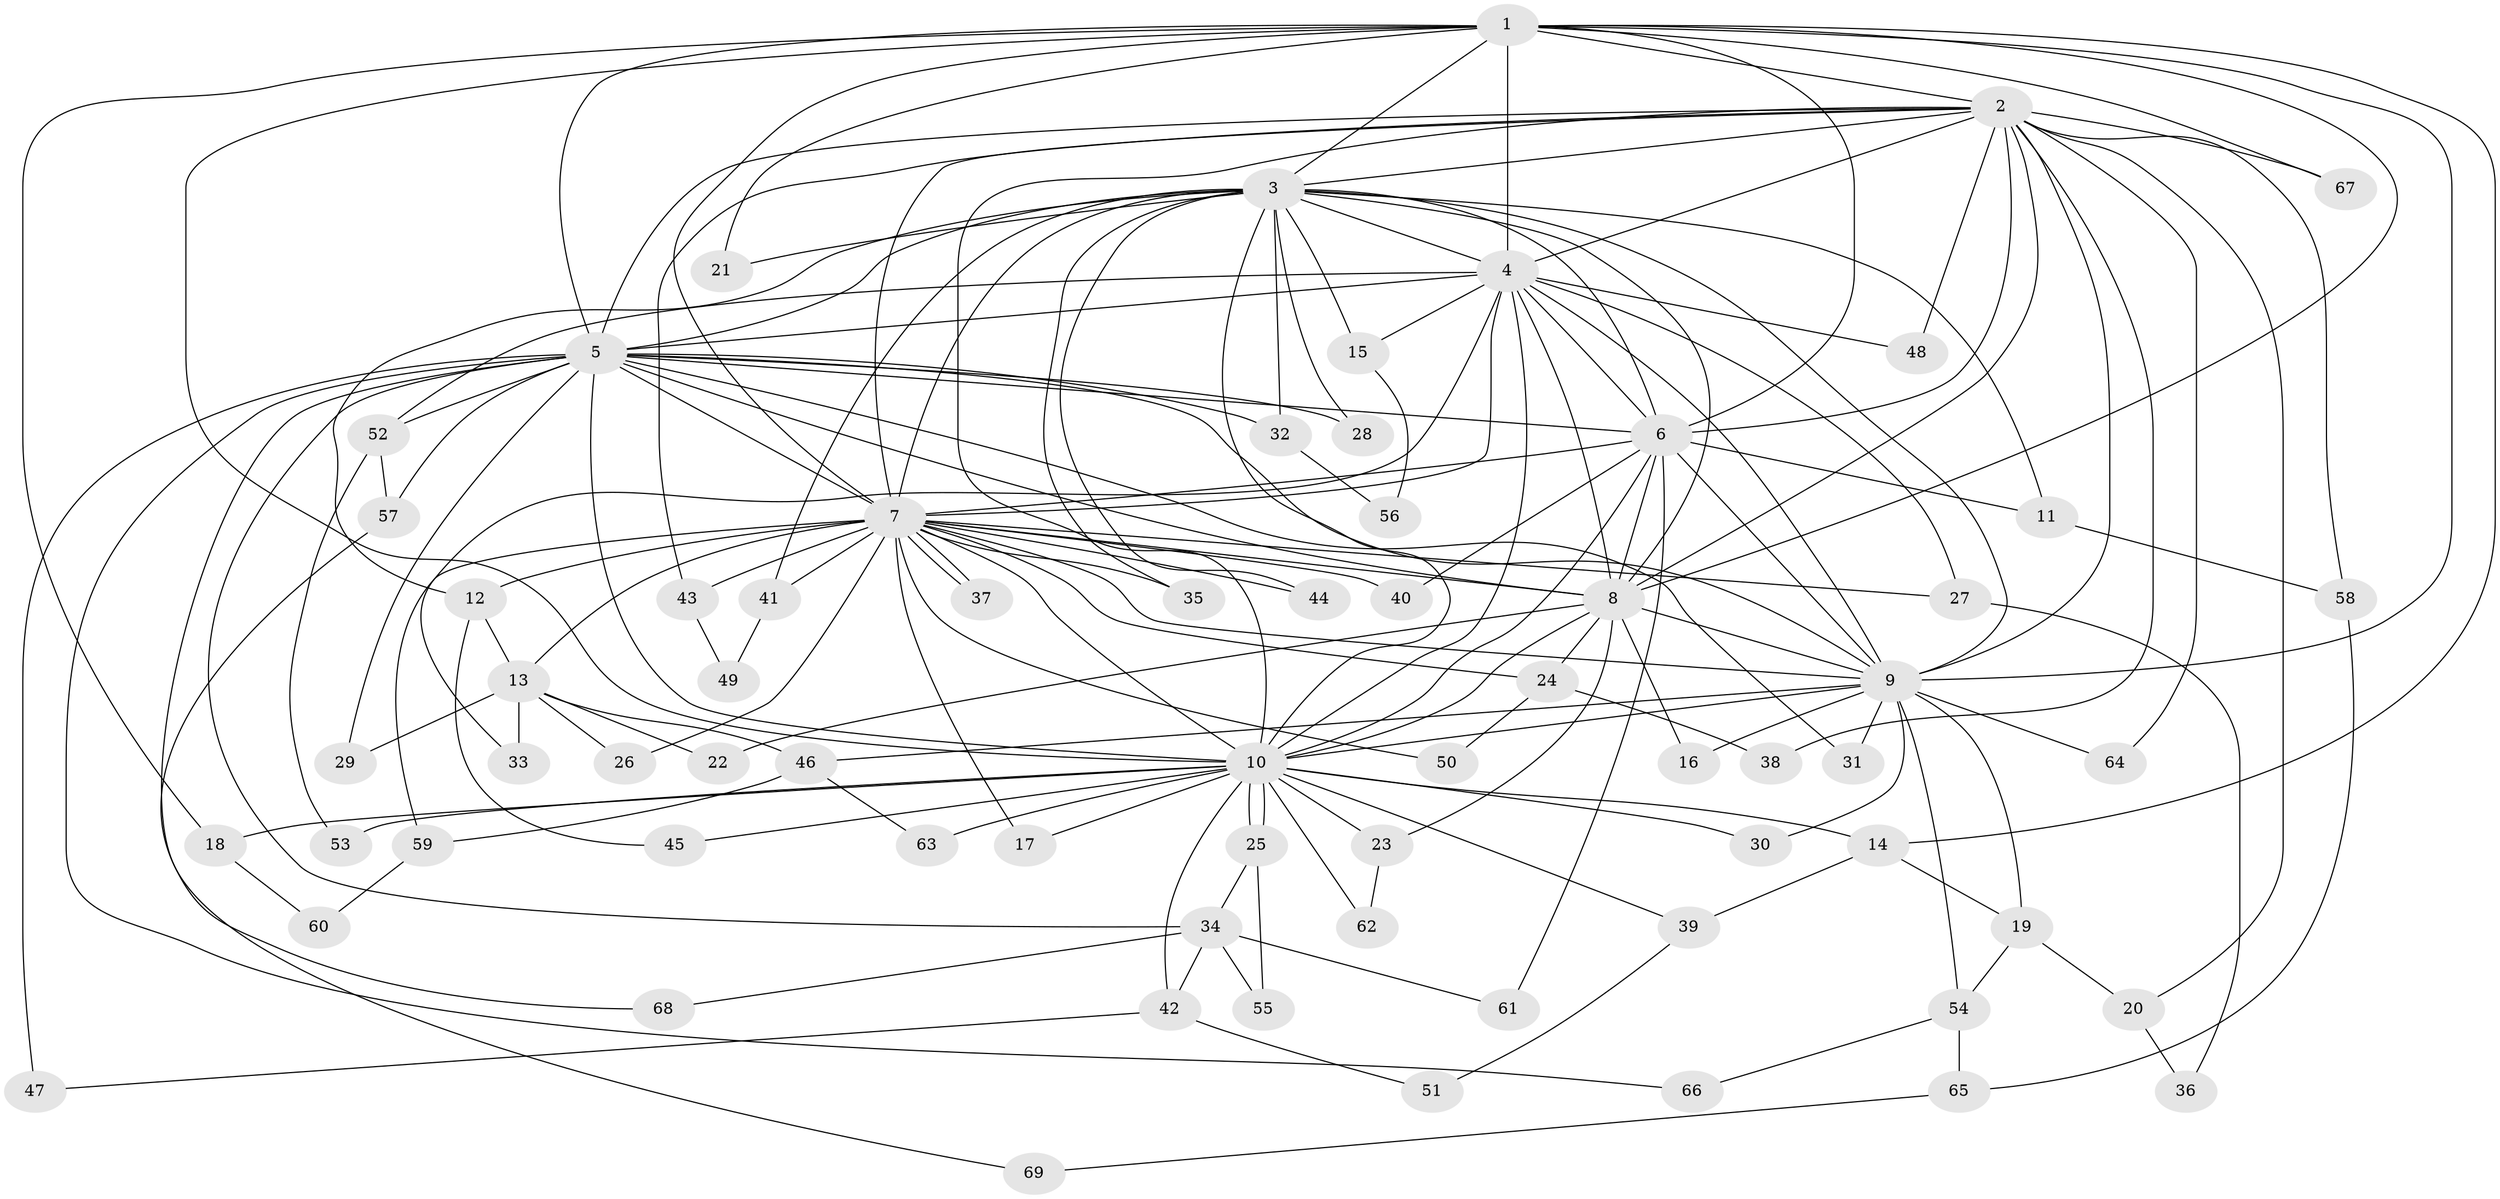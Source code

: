 // coarse degree distribution, {11: 0.05714285714285714, 3: 0.34285714285714286, 5: 0.02857142857142857, 13: 0.02857142857142857, 6: 0.02857142857142857, 2: 0.14285714285714285, 16: 0.05714285714285714, 14: 0.05714285714285714, 1: 0.02857142857142857, 4: 0.2, 9: 0.02857142857142857}
// Generated by graph-tools (version 1.1) at 2025/36/03/04/25 23:36:21]
// undirected, 69 vertices, 163 edges
graph export_dot {
  node [color=gray90,style=filled];
  1;
  2;
  3;
  4;
  5;
  6;
  7;
  8;
  9;
  10;
  11;
  12;
  13;
  14;
  15;
  16;
  17;
  18;
  19;
  20;
  21;
  22;
  23;
  24;
  25;
  26;
  27;
  28;
  29;
  30;
  31;
  32;
  33;
  34;
  35;
  36;
  37;
  38;
  39;
  40;
  41;
  42;
  43;
  44;
  45;
  46;
  47;
  48;
  49;
  50;
  51;
  52;
  53;
  54;
  55;
  56;
  57;
  58;
  59;
  60;
  61;
  62;
  63;
  64;
  65;
  66;
  67;
  68;
  69;
  1 -- 2;
  1 -- 3;
  1 -- 4;
  1 -- 5;
  1 -- 6;
  1 -- 7;
  1 -- 8;
  1 -- 9;
  1 -- 10;
  1 -- 14;
  1 -- 18;
  1 -- 21;
  1 -- 67;
  2 -- 3;
  2 -- 4;
  2 -- 5;
  2 -- 6;
  2 -- 7;
  2 -- 8;
  2 -- 9;
  2 -- 10;
  2 -- 20;
  2 -- 38;
  2 -- 43;
  2 -- 48;
  2 -- 58;
  2 -- 64;
  2 -- 67;
  3 -- 4;
  3 -- 5;
  3 -- 6;
  3 -- 7;
  3 -- 8;
  3 -- 9;
  3 -- 10;
  3 -- 11;
  3 -- 12;
  3 -- 15;
  3 -- 21;
  3 -- 28;
  3 -- 32;
  3 -- 35;
  3 -- 41;
  3 -- 44;
  4 -- 5;
  4 -- 6;
  4 -- 7;
  4 -- 8;
  4 -- 9;
  4 -- 10;
  4 -- 15;
  4 -- 27;
  4 -- 33;
  4 -- 48;
  4 -- 52;
  5 -- 6;
  5 -- 7;
  5 -- 8;
  5 -- 9;
  5 -- 10;
  5 -- 28;
  5 -- 29;
  5 -- 31;
  5 -- 32;
  5 -- 34;
  5 -- 47;
  5 -- 52;
  5 -- 57;
  5 -- 66;
  5 -- 68;
  6 -- 7;
  6 -- 8;
  6 -- 9;
  6 -- 10;
  6 -- 11;
  6 -- 40;
  6 -- 61;
  7 -- 8;
  7 -- 9;
  7 -- 10;
  7 -- 12;
  7 -- 13;
  7 -- 17;
  7 -- 24;
  7 -- 26;
  7 -- 27;
  7 -- 35;
  7 -- 37;
  7 -- 37;
  7 -- 40;
  7 -- 41;
  7 -- 43;
  7 -- 44;
  7 -- 50;
  7 -- 59;
  8 -- 9;
  8 -- 10;
  8 -- 16;
  8 -- 22;
  8 -- 23;
  8 -- 24;
  9 -- 10;
  9 -- 16;
  9 -- 19;
  9 -- 30;
  9 -- 31;
  9 -- 46;
  9 -- 54;
  9 -- 64;
  10 -- 14;
  10 -- 17;
  10 -- 18;
  10 -- 23;
  10 -- 25;
  10 -- 25;
  10 -- 30;
  10 -- 39;
  10 -- 42;
  10 -- 45;
  10 -- 53;
  10 -- 62;
  10 -- 63;
  11 -- 58;
  12 -- 13;
  12 -- 45;
  13 -- 22;
  13 -- 26;
  13 -- 29;
  13 -- 33;
  13 -- 46;
  14 -- 19;
  14 -- 39;
  15 -- 56;
  18 -- 60;
  19 -- 20;
  19 -- 54;
  20 -- 36;
  23 -- 62;
  24 -- 38;
  24 -- 50;
  25 -- 34;
  25 -- 55;
  27 -- 36;
  32 -- 56;
  34 -- 42;
  34 -- 55;
  34 -- 61;
  34 -- 68;
  39 -- 51;
  41 -- 49;
  42 -- 47;
  42 -- 51;
  43 -- 49;
  46 -- 59;
  46 -- 63;
  52 -- 53;
  52 -- 57;
  54 -- 65;
  54 -- 66;
  57 -- 69;
  58 -- 65;
  59 -- 60;
  65 -- 69;
}
